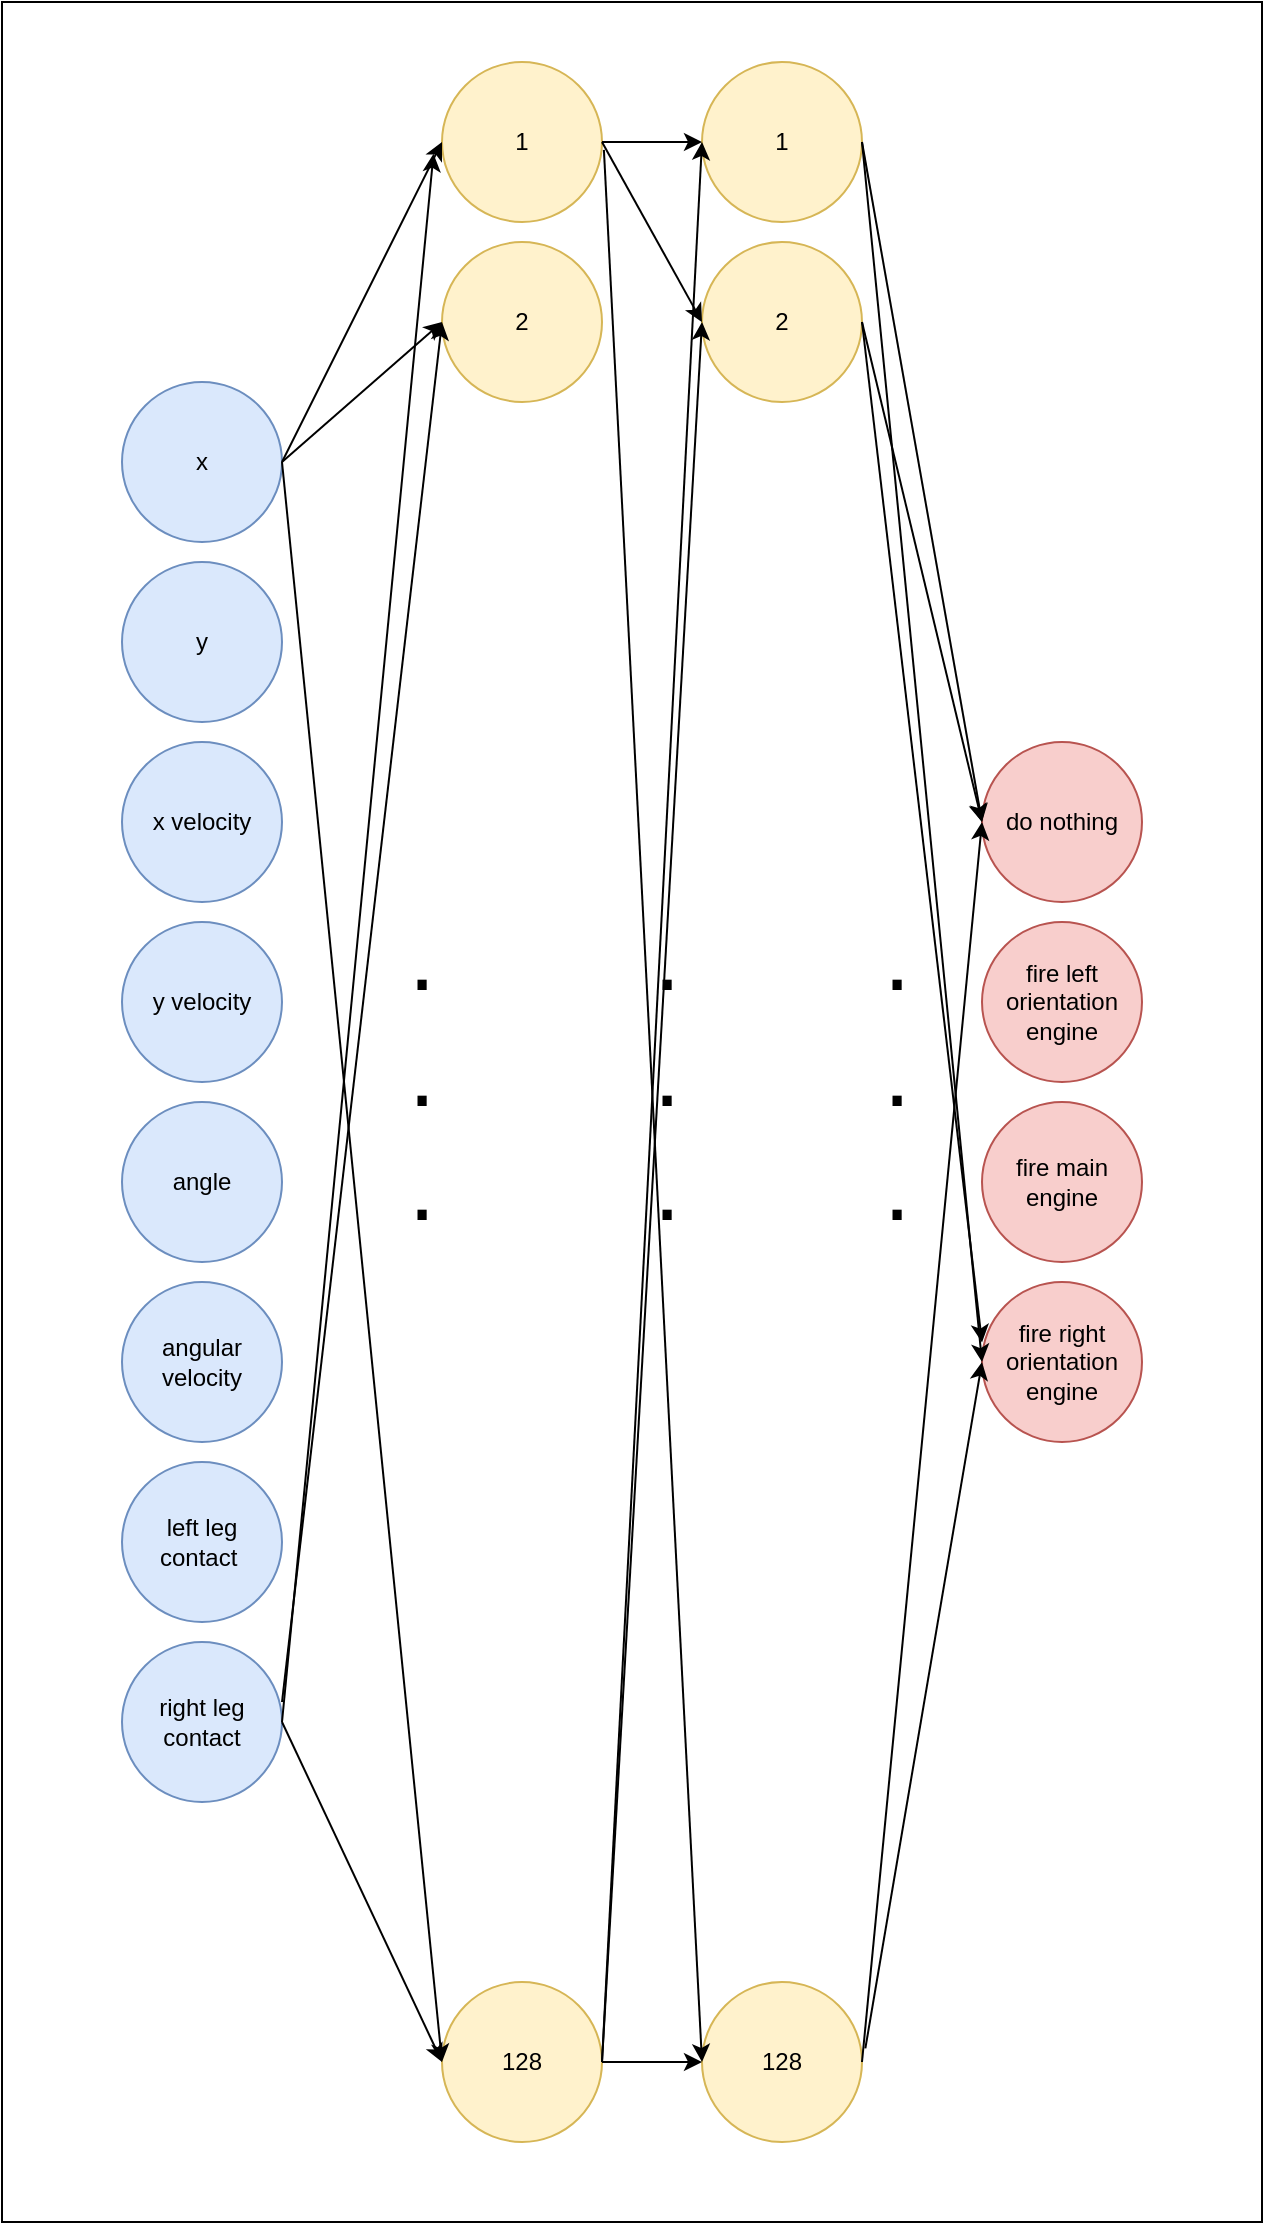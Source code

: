 <mxfile>
    <diagram id="XQ9OLBviRocKYzGGiZ2J" name="Page-1">
        <mxGraphModel dx="1449" dy="2177" grid="1" gridSize="10" guides="1" tooltips="1" connect="1" arrows="1" fold="1" page="1" pageScale="1" pageWidth="850" pageHeight="1100" math="0" shadow="0">
            <root>
                <mxCell id="0"/>
                <mxCell id="1" parent="0"/>
                <mxCell id="52" value="" style="rounded=0;whiteSpace=wrap;html=1;fontSize=48;" vertex="1" parent="1">
                    <mxGeometry x="100" y="-70" width="630" height="1110" as="geometry"/>
                </mxCell>
                <mxCell id="2" value="x" style="ellipse;whiteSpace=wrap;html=1;aspect=fixed;fillColor=#dae8fc;strokeColor=#6c8ebf;" vertex="1" parent="1">
                    <mxGeometry x="160" y="120" width="80" height="80" as="geometry"/>
                </mxCell>
                <mxCell id="3" value="y" style="ellipse;whiteSpace=wrap;html=1;aspect=fixed;fillColor=#dae8fc;strokeColor=#6c8ebf;" vertex="1" parent="1">
                    <mxGeometry x="160" y="210" width="80" height="80" as="geometry"/>
                </mxCell>
                <mxCell id="4" value="x velocity" style="ellipse;whiteSpace=wrap;html=1;aspect=fixed;fillColor=#dae8fc;strokeColor=#6c8ebf;" vertex="1" parent="1">
                    <mxGeometry x="160" y="300" width="80" height="80" as="geometry"/>
                </mxCell>
                <mxCell id="5" value="y velocity" style="ellipse;whiteSpace=wrap;html=1;aspect=fixed;fillColor=#dae8fc;strokeColor=#6c8ebf;" vertex="1" parent="1">
                    <mxGeometry x="160" y="390" width="80" height="80" as="geometry"/>
                </mxCell>
                <mxCell id="6" value="angle" style="ellipse;whiteSpace=wrap;html=1;aspect=fixed;fillColor=#dae8fc;strokeColor=#6c8ebf;" vertex="1" parent="1">
                    <mxGeometry x="160" y="480" width="80" height="80" as="geometry"/>
                </mxCell>
                <mxCell id="7" value="angular velocity" style="ellipse;whiteSpace=wrap;html=1;aspect=fixed;fillColor=#dae8fc;strokeColor=#6c8ebf;" vertex="1" parent="1">
                    <mxGeometry x="160" y="570" width="80" height="80" as="geometry"/>
                </mxCell>
                <mxCell id="8" value="left leg contact&amp;nbsp;" style="ellipse;whiteSpace=wrap;html=1;aspect=fixed;fillColor=#dae8fc;strokeColor=#6c8ebf;" vertex="1" parent="1">
                    <mxGeometry x="160" y="660" width="80" height="80" as="geometry"/>
                </mxCell>
                <mxCell id="9" value="right leg contact" style="ellipse;whiteSpace=wrap;html=1;aspect=fixed;fillColor=#dae8fc;strokeColor=#6c8ebf;" vertex="1" parent="1">
                    <mxGeometry x="160" y="750" width="80" height="80" as="geometry"/>
                </mxCell>
                <mxCell id="10" value="do nothing" style="ellipse;whiteSpace=wrap;html=1;aspect=fixed;fillColor=#f8cecc;strokeColor=#b85450;" vertex="1" parent="1">
                    <mxGeometry x="590" y="300" width="80" height="80" as="geometry"/>
                </mxCell>
                <mxCell id="11" value="fire left orientation engine" style="ellipse;whiteSpace=wrap;html=1;aspect=fixed;fillColor=#f8cecc;strokeColor=#b85450;" vertex="1" parent="1">
                    <mxGeometry x="590" y="390" width="80" height="80" as="geometry"/>
                </mxCell>
                <mxCell id="12" value="fire right orientation engine" style="ellipse;whiteSpace=wrap;html=1;aspect=fixed;fillColor=#f8cecc;strokeColor=#b85450;" vertex="1" parent="1">
                    <mxGeometry x="590" y="570" width="80" height="80" as="geometry"/>
                </mxCell>
                <mxCell id="13" value="fire main engine" style="ellipse;whiteSpace=wrap;html=1;aspect=fixed;fillColor=#f8cecc;strokeColor=#b85450;" vertex="1" parent="1">
                    <mxGeometry x="590" y="480" width="80" height="80" as="geometry"/>
                </mxCell>
                <mxCell id="14" value="1" style="ellipse;whiteSpace=wrap;html=1;aspect=fixed;fillColor=#fff2cc;strokeColor=#d6b656;" vertex="1" parent="1">
                    <mxGeometry x="320" y="-40" width="80" height="80" as="geometry"/>
                </mxCell>
                <mxCell id="15" value="2" style="ellipse;whiteSpace=wrap;html=1;aspect=fixed;fillColor=#fff2cc;strokeColor=#d6b656;" vertex="1" parent="1">
                    <mxGeometry x="320" y="50" width="80" height="80" as="geometry"/>
                </mxCell>
                <mxCell id="16" value="128" style="ellipse;whiteSpace=wrap;html=1;aspect=fixed;fillColor=#fff2cc;strokeColor=#d6b656;" vertex="1" parent="1">
                    <mxGeometry x="320" y="920" width="80" height="80" as="geometry"/>
                </mxCell>
                <mxCell id="18" value="1" style="ellipse;whiteSpace=wrap;html=1;aspect=fixed;fillColor=#fff2cc;strokeColor=#d6b656;" vertex="1" parent="1">
                    <mxGeometry x="450" y="-40" width="80" height="80" as="geometry"/>
                </mxCell>
                <mxCell id="19" value="2" style="ellipse;whiteSpace=wrap;html=1;aspect=fixed;fillColor=#fff2cc;strokeColor=#d6b656;" vertex="1" parent="1">
                    <mxGeometry x="450" y="50" width="80" height="80" as="geometry"/>
                </mxCell>
                <mxCell id="20" value="128" style="ellipse;whiteSpace=wrap;html=1;aspect=fixed;fillColor=#fff2cc;strokeColor=#d6b656;" vertex="1" parent="1">
                    <mxGeometry x="450" y="920" width="80" height="80" as="geometry"/>
                </mxCell>
                <mxCell id="21" value="" style="endArrow=classic;html=1;entryX=0;entryY=0.5;entryDx=0;entryDy=0;exitX=1;exitY=0.5;exitDx=0;exitDy=0;" edge="1" parent="1" source="2" target="14">
                    <mxGeometry width="50" height="50" relative="1" as="geometry">
                        <mxPoint x="-40" y="420" as="sourcePoint"/>
                        <mxPoint x="10" y="370" as="targetPoint"/>
                    </mxGeometry>
                </mxCell>
                <mxCell id="22" value="" style="endArrow=classic;html=1;entryX=0;entryY=0.5;entryDx=0;entryDy=0;" edge="1" parent="1" target="15">
                    <mxGeometry width="50" height="50" relative="1" as="geometry">
                        <mxPoint x="240" y="160" as="sourcePoint"/>
                        <mxPoint x="330.0" y="10" as="targetPoint"/>
                    </mxGeometry>
                </mxCell>
                <mxCell id="23" value="" style="endArrow=classic;html=1;entryX=0;entryY=0.5;entryDx=0;entryDy=0;exitX=1;exitY=0.5;exitDx=0;exitDy=0;" edge="1" parent="1" source="2" target="16">
                    <mxGeometry width="50" height="50" relative="1" as="geometry">
                        <mxPoint x="260" y="190" as="sourcePoint"/>
                        <mxPoint x="330.0" y="100" as="targetPoint"/>
                    </mxGeometry>
                </mxCell>
                <mxCell id="24" value="" style="endArrow=classic;html=1;entryX=0;entryY=0.5;entryDx=0;entryDy=0;exitX=1;exitY=0.5;exitDx=0;exitDy=0;" edge="1" parent="1" target="15">
                    <mxGeometry width="50" height="50" relative="1" as="geometry">
                        <mxPoint x="240" y="780" as="sourcePoint"/>
                        <mxPoint x="320.0" y="1580" as="targetPoint"/>
                    </mxGeometry>
                </mxCell>
                <mxCell id="25" value="" style="endArrow=classic;html=1;entryX=0.947;entryY=0.037;entryDx=0;entryDy=0;entryPerimeter=0;exitX=1;exitY=0.5;exitDx=0;exitDy=0;" edge="1" parent="1" source="9" target="21">
                    <mxGeometry width="50" height="50" relative="1" as="geometry">
                        <mxPoint x="280" y="800" as="sourcePoint"/>
                        <mxPoint x="320.0" y="95" as="targetPoint"/>
                    </mxGeometry>
                </mxCell>
                <mxCell id="28" value="" style="endArrow=classic;html=1;entryX=0;entryY=0.5;entryDx=0;entryDy=0;exitX=1;exitY=0.5;exitDx=0;exitDy=0;" edge="1" parent="1" source="9" target="16">
                    <mxGeometry width="50" height="50" relative="1" as="geometry">
                        <mxPoint x="260" y="820" as="sourcePoint"/>
                        <mxPoint x="330.0" y="100" as="targetPoint"/>
                    </mxGeometry>
                </mxCell>
                <mxCell id="29" value="&lt;font style=&quot;&quot;&gt;&lt;font style=&quot;font-size: 48px;&quot;&gt;. . .&lt;/font&gt;&lt;br&gt;&lt;/font&gt;" style="text;html=1;strokeColor=none;fillColor=none;align=center;verticalAlign=middle;whiteSpace=wrap;rounded=0;" vertex="1" parent="1">
                    <mxGeometry x="300" y="450" width="20" height="30" as="geometry"/>
                </mxCell>
                <mxCell id="31" value="&lt;font style=&quot;&quot;&gt;&lt;font style=&quot;font-size: 48px;&quot;&gt;. . .&lt;/font&gt;&lt;br&gt;&lt;/font&gt;" style="text;html=1;strokeColor=none;fillColor=none;align=center;verticalAlign=middle;whiteSpace=wrap;rounded=0;" vertex="1" parent="1">
                    <mxGeometry x="425" y="450" width="15" height="30" as="geometry"/>
                </mxCell>
                <mxCell id="34" value="" style="endArrow=classic;html=1;fontSize=48;entryX=0;entryY=0.5;entryDx=0;entryDy=0;exitX=1;exitY=0.5;exitDx=0;exitDy=0;" edge="1" parent="1" source="18" target="10">
                    <mxGeometry width="50" height="50" relative="1" as="geometry">
                        <mxPoint x="280" y="530" as="sourcePoint"/>
                        <mxPoint x="330" y="480" as="targetPoint"/>
                    </mxGeometry>
                </mxCell>
                <mxCell id="37" value="" style="endArrow=classic;html=1;fontSize=48;entryX=0;entryY=0.5;entryDx=0;entryDy=0;exitX=1;exitY=0.5;exitDx=0;exitDy=0;" edge="1" parent="1" source="18" target="12">
                    <mxGeometry width="50" height="50" relative="1" as="geometry">
                        <mxPoint x="570" y="-10" as="sourcePoint"/>
                        <mxPoint x="600.0" y="530" as="targetPoint"/>
                    </mxGeometry>
                </mxCell>
                <mxCell id="39" value="" style="endArrow=classic;html=1;fontSize=48;entryX=1;entryY=1;entryDx=0;entryDy=0;exitX=1;exitY=0.5;exitDx=0;exitDy=0;entryPerimeter=0;" edge="1" parent="1" source="19" target="34">
                    <mxGeometry width="50" height="50" relative="1" as="geometry">
                        <mxPoint x="560" y="-20" as="sourcePoint"/>
                        <mxPoint x="620" y="320" as="targetPoint"/>
                    </mxGeometry>
                </mxCell>
                <mxCell id="40" value="" style="endArrow=classic;html=1;fontSize=48;entryX=0;entryY=0.5;entryDx=0;entryDy=0;exitX=1;exitY=0.5;exitDx=0;exitDy=0;" edge="1" parent="1" source="20" target="10">
                    <mxGeometry width="50" height="50" relative="1" as="geometry">
                        <mxPoint x="540" y="100" as="sourcePoint"/>
                        <mxPoint x="600" y="350" as="targetPoint"/>
                    </mxGeometry>
                </mxCell>
                <mxCell id="41" value="" style="endArrow=classic;html=1;fontSize=48;entryX=0;entryY=0.5;entryDx=0;entryDy=0;exitX=0.028;exitY=0.989;exitDx=0;exitDy=0;exitPerimeter=0;" edge="1" parent="1" source="40" target="12">
                    <mxGeometry width="50" height="50" relative="1" as="geometry">
                        <mxPoint x="540" y="970" as="sourcePoint"/>
                        <mxPoint x="600" y="350" as="targetPoint"/>
                    </mxGeometry>
                </mxCell>
                <mxCell id="42" value="" style="endArrow=classic;html=1;fontSize=48;entryX=1;entryY=0.984;entryDx=0;entryDy=0;exitX=1;exitY=0.5;exitDx=0;exitDy=0;entryPerimeter=0;" edge="1" parent="1" source="19" target="37">
                    <mxGeometry width="50" height="50" relative="1" as="geometry">
                        <mxPoint x="541.68" y="963.18" as="sourcePoint"/>
                        <mxPoint x="600" y="620" as="targetPoint"/>
                    </mxGeometry>
                </mxCell>
                <mxCell id="44" value="&lt;font style=&quot;&quot;&gt;&lt;font style=&quot;font-size: 48px;&quot;&gt;. . .&lt;/font&gt;&lt;br&gt;&lt;/font&gt;" style="text;html=1;strokeColor=none;fillColor=none;align=center;verticalAlign=middle;whiteSpace=wrap;rounded=0;" vertex="1" parent="1">
                    <mxGeometry x="540" y="450" width="15" height="30" as="geometry"/>
                </mxCell>
                <mxCell id="46" value="" style="endArrow=classic;html=1;fontSize=48;exitX=1;exitY=0.5;exitDx=0;exitDy=0;entryX=0;entryY=0.5;entryDx=0;entryDy=0;" edge="1" parent="1" source="16" target="20">
                    <mxGeometry width="50" height="50" relative="1" as="geometry">
                        <mxPoint x="410" y="920" as="sourcePoint"/>
                        <mxPoint x="320" y="440" as="targetPoint"/>
                    </mxGeometry>
                </mxCell>
                <mxCell id="47" value="" style="endArrow=classic;html=1;fontSize=48;exitX=1;exitY=0.5;exitDx=0;exitDy=0;entryX=0;entryY=0.5;entryDx=0;entryDy=0;" edge="1" parent="1" source="16" target="19">
                    <mxGeometry width="50" height="50" relative="1" as="geometry">
                        <mxPoint x="410" y="970" as="sourcePoint"/>
                        <mxPoint x="460" y="970" as="targetPoint"/>
                    </mxGeometry>
                </mxCell>
                <mxCell id="48" value="" style="endArrow=classic;html=1;fontSize=48;exitX=1;exitY=0.5;exitDx=0;exitDy=0;entryX=0;entryY=0.5;entryDx=0;entryDy=0;" edge="1" parent="1" source="16" target="18">
                    <mxGeometry width="50" height="50" relative="1" as="geometry">
                        <mxPoint x="410" y="970" as="sourcePoint"/>
                        <mxPoint x="460" y="100" as="targetPoint"/>
                    </mxGeometry>
                </mxCell>
                <mxCell id="49" value="" style="endArrow=classic;html=1;fontSize=48;exitX=1;exitY=0.5;exitDx=0;exitDy=0;entryX=0;entryY=0.5;entryDx=0;entryDy=0;" edge="1" parent="1" source="14" target="18">
                    <mxGeometry width="50" height="50" relative="1" as="geometry">
                        <mxPoint x="410" y="970" as="sourcePoint"/>
                        <mxPoint x="430" y="30" as="targetPoint"/>
                    </mxGeometry>
                </mxCell>
                <mxCell id="50" value="" style="endArrow=classic;html=1;fontSize=48;exitX=1;exitY=0.5;exitDx=0;exitDy=0;entryX=0;entryY=0.5;entryDx=0;entryDy=0;" edge="1" parent="1" source="14" target="19">
                    <mxGeometry width="50" height="50" relative="1" as="geometry">
                        <mxPoint x="410" y="10" as="sourcePoint"/>
                        <mxPoint x="460" y="10" as="targetPoint"/>
                    </mxGeometry>
                </mxCell>
                <mxCell id="51" value="" style="endArrow=classic;html=1;fontSize=48;entryX=0;entryY=0.5;entryDx=0;entryDy=0;exitX=0.019;exitY=0.044;exitDx=0;exitDy=0;exitPerimeter=0;" edge="1" parent="1" source="50" target="20">
                    <mxGeometry width="50" height="50" relative="1" as="geometry">
                        <mxPoint x="410" y="10" as="sourcePoint"/>
                        <mxPoint x="460" y="100" as="targetPoint"/>
                    </mxGeometry>
                </mxCell>
            </root>
        </mxGraphModel>
    </diagram>
</mxfile>